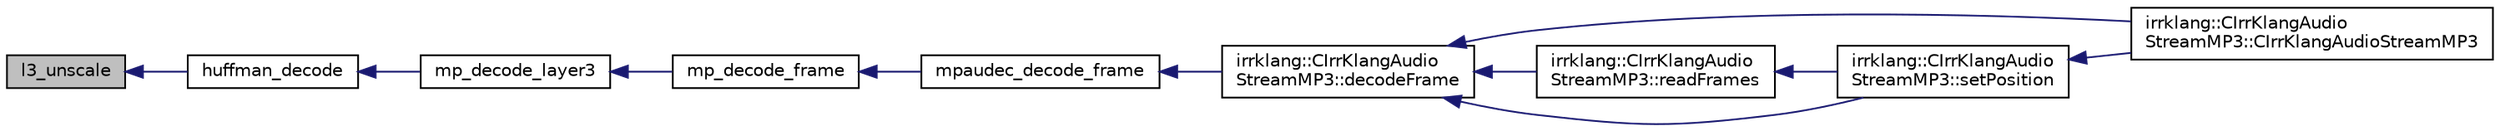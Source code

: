digraph "l3_unscale"
{
  bgcolor="transparent";
  edge [fontname="Helvetica",fontsize="10",labelfontname="Helvetica",labelfontsize="10"];
  node [fontname="Helvetica",fontsize="10",shape=record];
  rankdir="LR";
  Node1 [label="l3_unscale",height=0.2,width=0.4,color="black", fillcolor="grey75", style="filled", fontcolor="black"];
  Node1 -> Node2 [dir="back",color="midnightblue",fontsize="10",style="solid",fontname="Helvetica"];
  Node2 [label="huffman_decode",height=0.2,width=0.4,color="black",URL="$mpaudec_8c.html#aa123e4d670f1d03b262749f6d2134630"];
  Node2 -> Node3 [dir="back",color="midnightblue",fontsize="10",style="solid",fontname="Helvetica"];
  Node3 [label="mp_decode_layer3",height=0.2,width=0.4,color="black",URL="$mpaudec_8c.html#aa6bde9d54d008252eb8b748f805c7c1e"];
  Node3 -> Node4 [dir="back",color="midnightblue",fontsize="10",style="solid",fontname="Helvetica"];
  Node4 [label="mp_decode_frame",height=0.2,width=0.4,color="black",URL="$mpaudec_8c.html#a2dff7b15a5f55a97729fb3f2d7194e64"];
  Node4 -> Node5 [dir="back",color="midnightblue",fontsize="10",style="solid",fontname="Helvetica"];
  Node5 [label="mpaudec_decode_frame",height=0.2,width=0.4,color="black",URL="$mpaudec_8c.html#ad804754f6cb3863f2489fcddc56f9ae4"];
  Node5 -> Node6 [dir="back",color="midnightblue",fontsize="10",style="solid",fontname="Helvetica"];
  Node6 [label="irrklang::CIrrKlangAudio\lStreamMP3::decodeFrame",height=0.2,width=0.4,color="black",URL="$classirrklang_1_1CIrrKlangAudioStreamMP3.html#a0694b0e9c0ca306701236b660a11633d"];
  Node6 -> Node7 [dir="back",color="midnightblue",fontsize="10",style="solid",fontname="Helvetica"];
  Node7 [label="irrklang::CIrrKlangAudio\lStreamMP3::CIrrKlangAudioStreamMP3",height=0.2,width=0.4,color="black",URL="$classirrklang_1_1CIrrKlangAudioStreamMP3.html#aa0525477376ae287275da88a17f4825d"];
  Node6 -> Node8 [dir="back",color="midnightblue",fontsize="10",style="solid",fontname="Helvetica"];
  Node8 [label="irrklang::CIrrKlangAudio\lStreamMP3::readFrames",height=0.2,width=0.4,color="black",URL="$classirrklang_1_1CIrrKlangAudioStreamMP3.html#a85374ba5ed9178fa74dd256d59018ca0",tooltip="tells the audio stream to read n audio frames into the specified buffer "];
  Node8 -> Node9 [dir="back",color="midnightblue",fontsize="10",style="solid",fontname="Helvetica"];
  Node9 [label="irrklang::CIrrKlangAudio\lStreamMP3::setPosition",height=0.2,width=0.4,color="black",URL="$classirrklang_1_1CIrrKlangAudioStreamMP3.html#ae615c171d074153463af08a11118ceaf",tooltip="sets the position of the audio stream. "];
  Node9 -> Node7 [dir="back",color="midnightblue",fontsize="10",style="solid",fontname="Helvetica"];
  Node6 -> Node9 [dir="back",color="midnightblue",fontsize="10",style="solid",fontname="Helvetica"];
}
